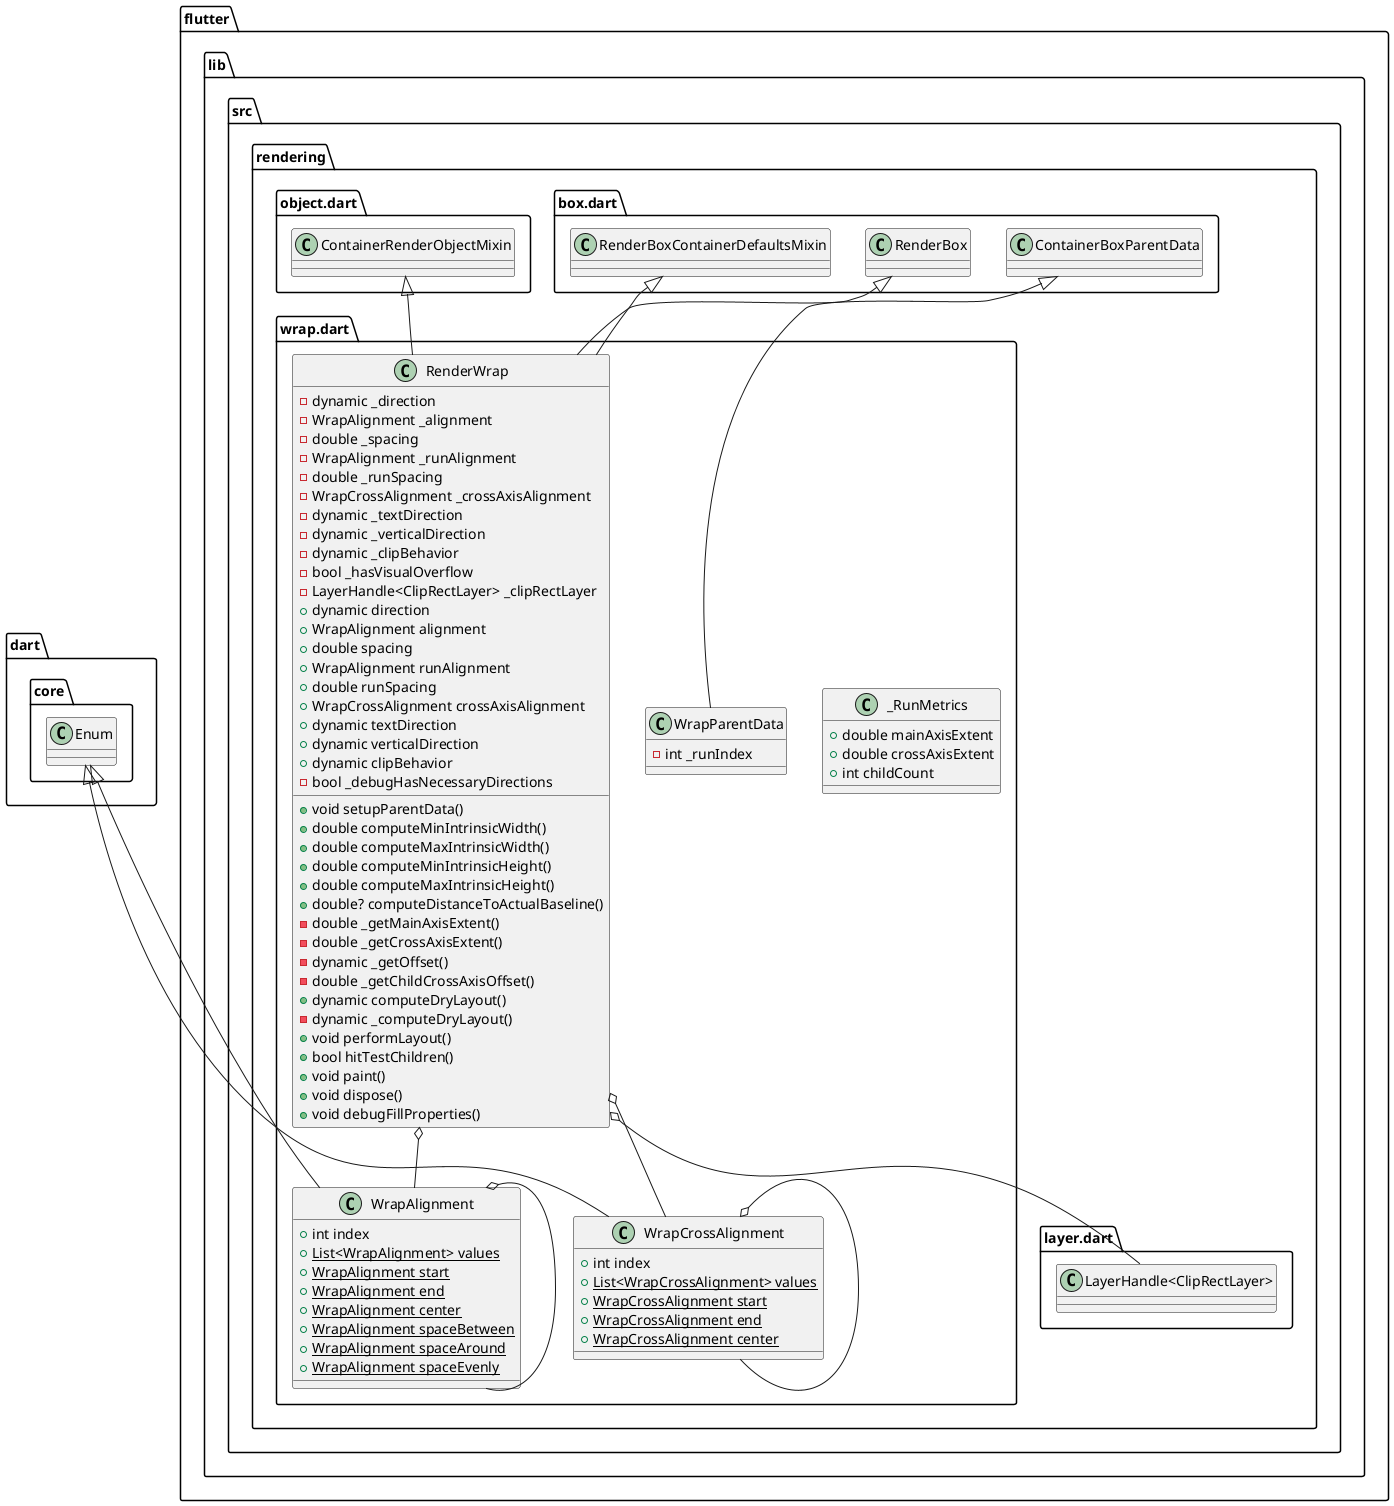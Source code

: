 @startuml
set namespaceSeparator ::

class "flutter::lib::src::rendering::wrap.dart::_RunMetrics" {
  +double mainAxisExtent
  +double crossAxisExtent
  +int childCount
}

class "flutter::lib::src::rendering::wrap.dart::WrapParentData" {
  -int _runIndex
}

"flutter::lib::src::rendering::box.dart::ContainerBoxParentData" <|-- "flutter::lib::src::rendering::wrap.dart::WrapParentData"

class "flutter::lib::src::rendering::wrap.dart::RenderWrap" {
  -dynamic _direction
  -WrapAlignment _alignment
  -double _spacing
  -WrapAlignment _runAlignment
  -double _runSpacing
  -WrapCrossAlignment _crossAxisAlignment
  -dynamic _textDirection
  -dynamic _verticalDirection
  -dynamic _clipBehavior
  -bool _hasVisualOverflow
  -LayerHandle<ClipRectLayer> _clipRectLayer
  +dynamic direction
  +WrapAlignment alignment
  +double spacing
  +WrapAlignment runAlignment
  +double runSpacing
  +WrapCrossAlignment crossAxisAlignment
  +dynamic textDirection
  +dynamic verticalDirection
  +dynamic clipBehavior
  -bool _debugHasNecessaryDirections
  +void setupParentData()
  +double computeMinIntrinsicWidth()
  +double computeMaxIntrinsicWidth()
  +double computeMinIntrinsicHeight()
  +double computeMaxIntrinsicHeight()
  +double? computeDistanceToActualBaseline()
  -double _getMainAxisExtent()
  -double _getCrossAxisExtent()
  -dynamic _getOffset()
  -double _getChildCrossAxisOffset()
  +dynamic computeDryLayout()
  -dynamic _computeDryLayout()
  +void performLayout()
  +bool hitTestChildren()
  +void paint()
  +void dispose()
  +void debugFillProperties()
}

"flutter::lib::src::rendering::wrap.dart::RenderWrap" o-- "flutter::lib::src::rendering::wrap.dart::WrapAlignment"
"flutter::lib::src::rendering::wrap.dart::RenderWrap" o-- "flutter::lib::src::rendering::wrap.dart::WrapCrossAlignment"
"flutter::lib::src::rendering::wrap.dart::RenderWrap" o-- "flutter::lib::src::rendering::layer.dart::LayerHandle<ClipRectLayer>"
"flutter::lib::src::rendering::box.dart::RenderBox" <|-- "flutter::lib::src::rendering::wrap.dart::RenderWrap"
"flutter::lib::src::rendering::object.dart::ContainerRenderObjectMixin" <|-- "flutter::lib::src::rendering::wrap.dart::RenderWrap"
"flutter::lib::src::rendering::box.dart::RenderBoxContainerDefaultsMixin" <|-- "flutter::lib::src::rendering::wrap.dart::RenderWrap"

class "flutter::lib::src::rendering::wrap.dart::WrapAlignment" {
  +int index
  {static} +List<WrapAlignment> values
  {static} +WrapAlignment start
  {static} +WrapAlignment end
  {static} +WrapAlignment center
  {static} +WrapAlignment spaceBetween
  {static} +WrapAlignment spaceAround
  {static} +WrapAlignment spaceEvenly
}

"flutter::lib::src::rendering::wrap.dart::WrapAlignment" o-- "flutter::lib::src::rendering::wrap.dart::WrapAlignment"
"dart::core::Enum" <|-- "flutter::lib::src::rendering::wrap.dart::WrapAlignment"

class "flutter::lib::src::rendering::wrap.dart::WrapCrossAlignment" {
  +int index
  {static} +List<WrapCrossAlignment> values
  {static} +WrapCrossAlignment start
  {static} +WrapCrossAlignment end
  {static} +WrapCrossAlignment center
}

"flutter::lib::src::rendering::wrap.dart::WrapCrossAlignment" o-- "flutter::lib::src::rendering::wrap.dart::WrapCrossAlignment"
"dart::core::Enum" <|-- "flutter::lib::src::rendering::wrap.dart::WrapCrossAlignment"


@enduml
